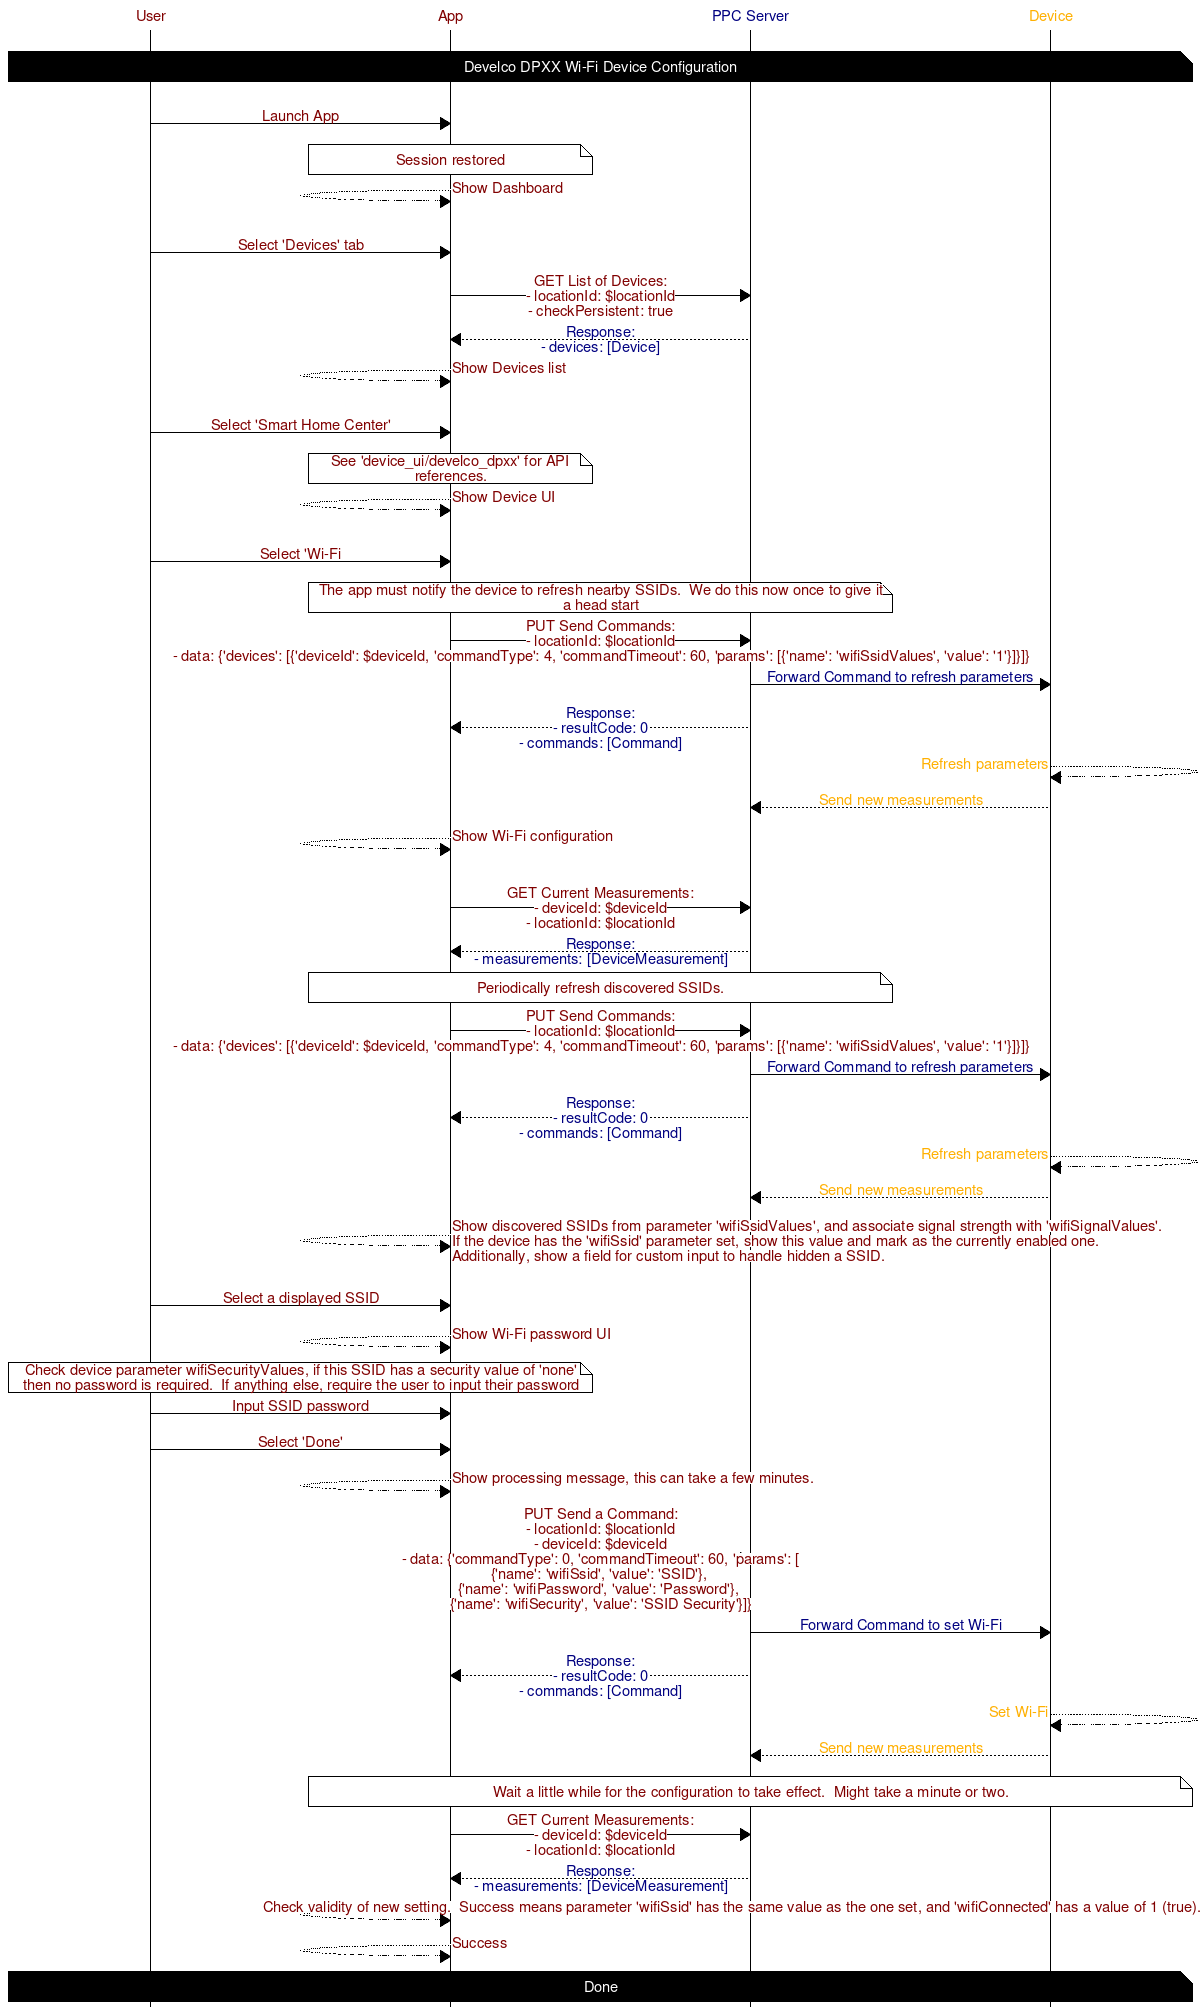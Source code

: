 # Device Configuration - Develco DPXX Wi-Fi
# - Configuring Develco DPXX Wi-Fi
# - Wi-Fi configuration is part of the Device Onboarding sequence, and may also be done from the device UI.  Apps provide the same UI in both instances.
# - For list of all API request that take place when presenting this device UI, see 'device_ui/develco_dpxx'.

msc {
	hscale = "2";

	user [label="User", textcolour="maroon", arctextcolour="maroon"],
	app [label="App", textcolour="maroon", arctextcolour="maroon"],
	server [label="PPC Server", textcolour="navy", arctextcolour="navy"],
	device [label="Device", textcolour="orange", arctextcolour="orange"];
	|||;
	user note device [label="Develco DPXX Wi-Fi Device Configuration", textbgcolor="black", textcolor="white"];
	|||;

	# Restore session
	user => app [label="Launch App"];
	app note app [label="Session restored"];
	app << app [label="Show Dashboard"];
	|||;

	# Open Devices List
	user => app [label="Select 'Devices' tab"];
	app => server [label="GET List of Devices:\n- locationId: $locationId\n- checkPersistent: true"];
	app << server [label="Response:\n- devices: [Device]"];
	app << app [label="Show Devices list"];
	|||;

	# Open Device UI
	user => app [label="Select 'Smart Home Center'"];
	app note app [label="See 'device_ui/develco_dpxx' for API references."];
	app << app [label="Show Device UI"];
	|||;

	# Open Wi-Fi configuration
	user => app [label="Select 'Wi-Fi"];
	app note server [label="The app must notify the device to refresh nearby SSIDs.  We do this now once to give it a head start"];
	app => server [label="PUT Send Commands:\n- locationId: $locationId\n- data: {'devices': [{'deviceId': $deviceId, 'commandType': 4, 'commandTimeout': 60, 'params': [{'name': 'wifiSsidValues', 'value': '1'}]}]}"];
	server => device [label="Forward Command to refresh parameters"];
	app << server [label="Response:\n- resultCode: 0\n- commands: [Command]"];
	device >> device [label="Refresh parameters"];
	server << device [label="Send new measurements"];
	app << app [label="Show Wi-Fi configuration"];
	|||;

	# Display discovered SSIDs
	app => server [label="GET Current Measurements:\n- deviceId: $deviceId\n- locationId: $locationId"];
	app << server [label="Response:\n- measurements: [DeviceMeasurement]"];
	app note server [label="Periodically refresh discovered SSIDs."];
	app => server [label="PUT Send Commands:\n- locationId: $locationId\n- data: {'devices': [{'deviceId': $deviceId, 'commandType': 4, 'commandTimeout': 60, 'params': [{'name': 'wifiSsidValues', 'value': '1'}]}]}"];
	server => device [label="Forward Command to refresh parameters"];
	app << server [label="Response:\n- resultCode: 0\n- commands: [Command]"];
	device >> device [label="Refresh parameters"];
	server << device [label="Send new measurements"];
	app << app [label="Show discovered SSIDs from parameter 'wifiSsidValues', and associate signal strength with 'wifiSignalValues'.\nIf the device has the 'wifiSsid' parameter set, show this value and mark as the currently enabled one.\nAdditionally, show a field for custom input to handle hidden a SSID."];
	|||;

	# Set new SSID
	user => app [label="Select a displayed SSID"];
	app << app [label="Show Wi-Fi password UI"];
	user note app [label="Check device parameter wifiSecurityValues, if this SSID has a security value of 'none' then no password is required.  If anything else, require the user to input their password"];
	user => app [label="Input SSID password"];
	user => app [label="Select 'Done'"];
	app << app [label="Show processing message, this can take a few minutes."];
	app => server [label="PUT Send a Command:\n- locationId: $locationId\n- deviceId: $deviceId\n- data: {'commandType': 0, 'commandTimeout': 60, 'params': [\n{'name': 'wifiSsid', 'value': 'SSID'}, \n{'name': 'wifiPassword', 'value': 'Password'}, \n{'name': 'wifiSecurity', 'value': 'SSID Security'}]}"];
	server => device [label="Forward Command to set Wi-Fi"];
	app << server [label="Response:\n- resultCode: 0\n- commands: [Command]"];
	device >> device [label="Set Wi-Fi"];
	server << device [label="Send new measurements"];
	app note device [label="Wait a little while for the configuration to take effect.  Might take a minute or two."];
	app => server [label="GET Current Measurements:\n- deviceId: $deviceId\n- locationId: $locationId"];
	app << server [label="Response:\n- measurements: [DeviceMeasurement]"];
	app << app [label="Check validity of new setting.  Success means parameter 'wifiSsid' has the same value as the one set, and 'wifiConnected' has a value of 1 (true)."];
	app << app [label="Success"];

	user note device [label="Done", textbgcolor="black", textcolor="white"];
}

